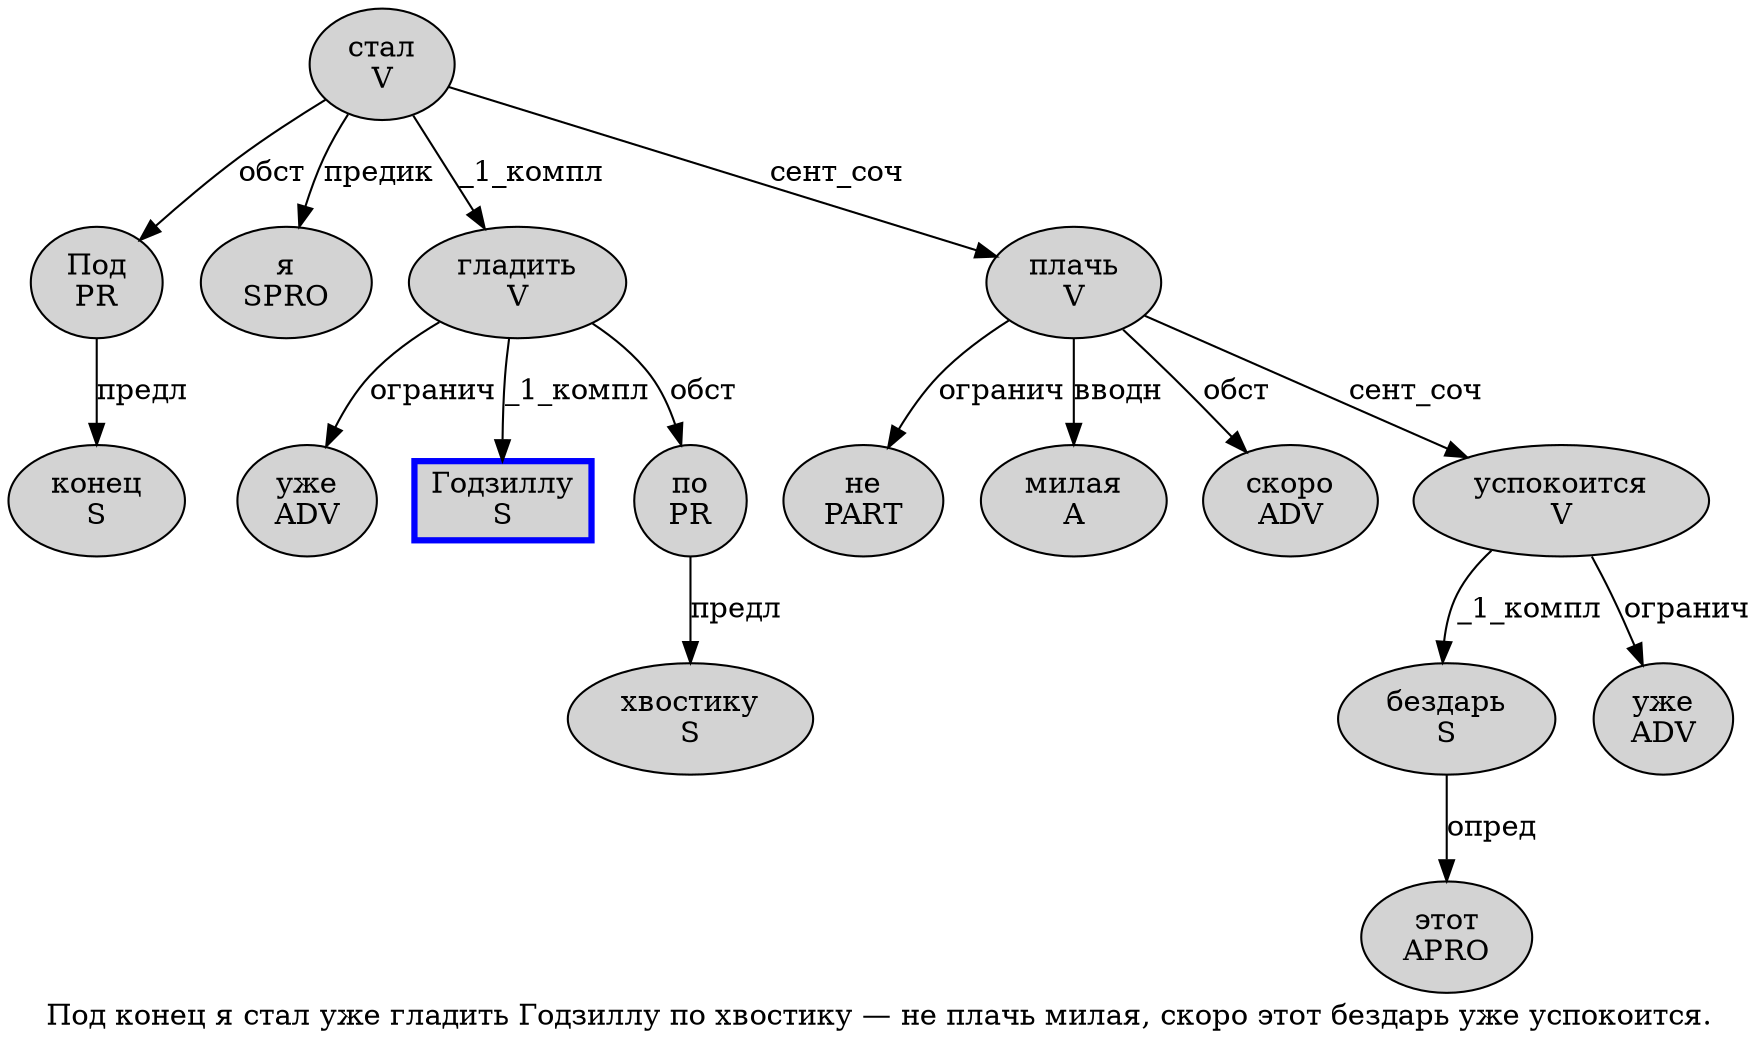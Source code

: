 digraph SENTENCE_4694 {
	graph [label="Под конец я стал уже гладить Годзиллу по хвостику — не плачь милая, скоро этот бездарь уже успокоится."]
	node [style=filled]
		0 [label="Под
PR" color="" fillcolor=lightgray penwidth=1 shape=ellipse]
		1 [label="конец
S" color="" fillcolor=lightgray penwidth=1 shape=ellipse]
		2 [label="я
SPRO" color="" fillcolor=lightgray penwidth=1 shape=ellipse]
		3 [label="стал
V" color="" fillcolor=lightgray penwidth=1 shape=ellipse]
		4 [label="уже
ADV" color="" fillcolor=lightgray penwidth=1 shape=ellipse]
		5 [label="гладить
V" color="" fillcolor=lightgray penwidth=1 shape=ellipse]
		6 [label="Годзиллу
S" color=blue fillcolor=lightgray penwidth=3 shape=box]
		7 [label="по
PR" color="" fillcolor=lightgray penwidth=1 shape=ellipse]
		8 [label="хвостику
S" color="" fillcolor=lightgray penwidth=1 shape=ellipse]
		10 [label="не
PART" color="" fillcolor=lightgray penwidth=1 shape=ellipse]
		11 [label="плачь
V" color="" fillcolor=lightgray penwidth=1 shape=ellipse]
		12 [label="милая
A" color="" fillcolor=lightgray penwidth=1 shape=ellipse]
		14 [label="скоро
ADV" color="" fillcolor=lightgray penwidth=1 shape=ellipse]
		15 [label="этот
APRO" color="" fillcolor=lightgray penwidth=1 shape=ellipse]
		16 [label="бездарь
S" color="" fillcolor=lightgray penwidth=1 shape=ellipse]
		17 [label="уже
ADV" color="" fillcolor=lightgray penwidth=1 shape=ellipse]
		18 [label="успокоится
V" color="" fillcolor=lightgray penwidth=1 shape=ellipse]
			7 -> 8 [label="предл"]
			5 -> 4 [label="огранич"]
			5 -> 6 [label="_1_компл"]
			5 -> 7 [label="обст"]
			18 -> 16 [label="_1_компл"]
			18 -> 17 [label="огранич"]
			3 -> 0 [label="обст"]
			3 -> 2 [label="предик"]
			3 -> 5 [label="_1_компл"]
			3 -> 11 [label="сент_соч"]
			0 -> 1 [label="предл"]
			11 -> 10 [label="огранич"]
			11 -> 12 [label="вводн"]
			11 -> 14 [label="обст"]
			11 -> 18 [label="сент_соч"]
			16 -> 15 [label="опред"]
}